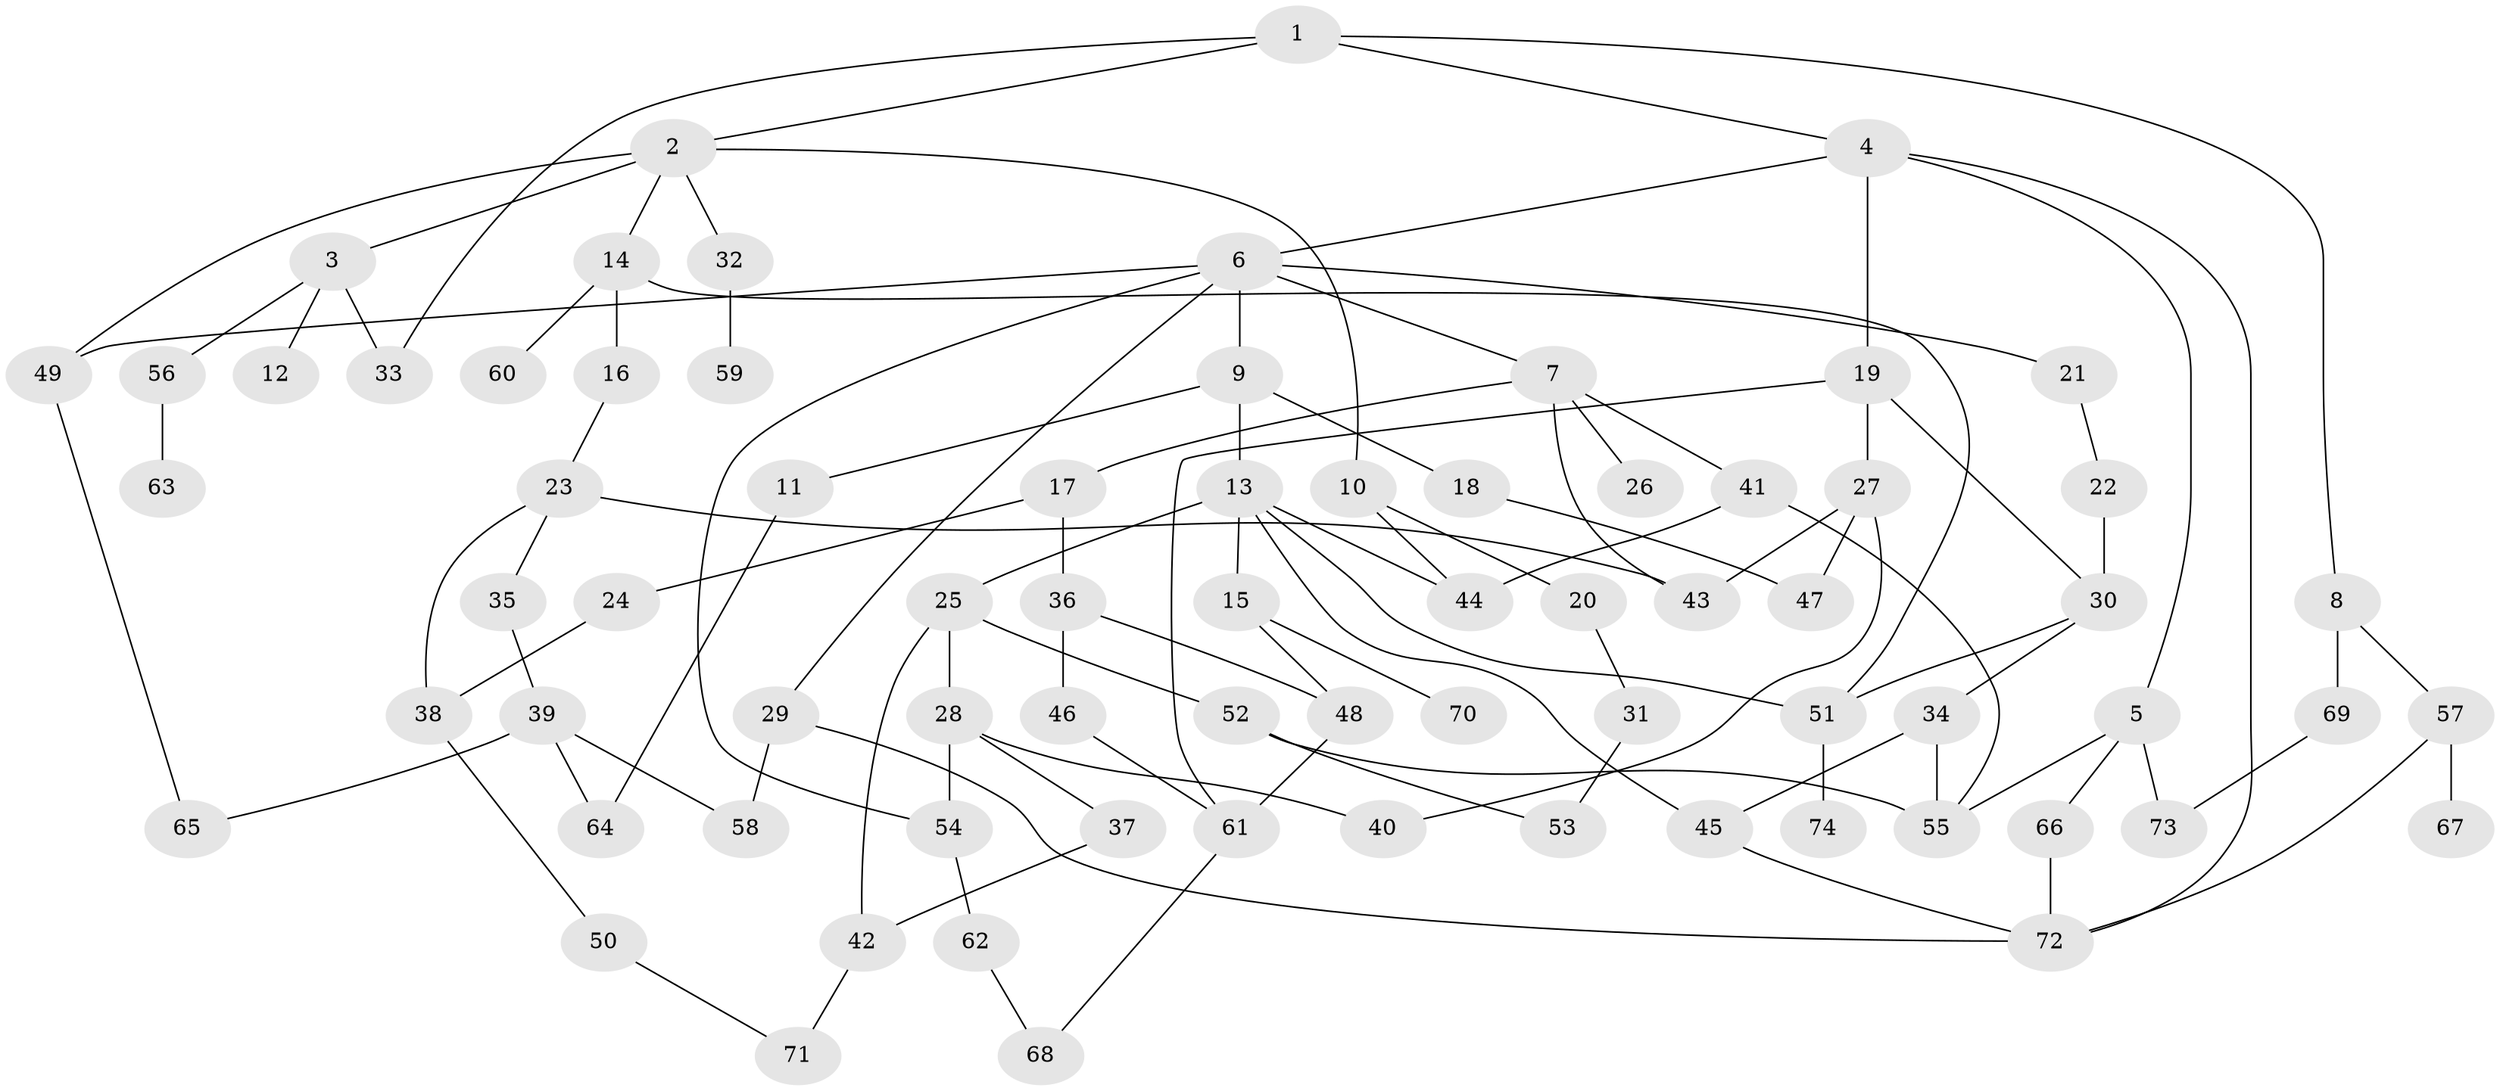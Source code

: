 // coarse degree distribution, {6: 0.1111111111111111, 3: 0.24444444444444444, 9: 0.022222222222222223, 4: 0.24444444444444444, 2: 0.2, 1: 0.15555555555555556, 7: 0.022222222222222223}
// Generated by graph-tools (version 1.1) at 2025/36/03/04/25 23:36:12]
// undirected, 74 vertices, 105 edges
graph export_dot {
  node [color=gray90,style=filled];
  1;
  2;
  3;
  4;
  5;
  6;
  7;
  8;
  9;
  10;
  11;
  12;
  13;
  14;
  15;
  16;
  17;
  18;
  19;
  20;
  21;
  22;
  23;
  24;
  25;
  26;
  27;
  28;
  29;
  30;
  31;
  32;
  33;
  34;
  35;
  36;
  37;
  38;
  39;
  40;
  41;
  42;
  43;
  44;
  45;
  46;
  47;
  48;
  49;
  50;
  51;
  52;
  53;
  54;
  55;
  56;
  57;
  58;
  59;
  60;
  61;
  62;
  63;
  64;
  65;
  66;
  67;
  68;
  69;
  70;
  71;
  72;
  73;
  74;
  1 -- 2;
  1 -- 4;
  1 -- 8;
  1 -- 33;
  2 -- 3;
  2 -- 10;
  2 -- 14;
  2 -- 32;
  2 -- 49;
  3 -- 12;
  3 -- 33;
  3 -- 56;
  4 -- 5;
  4 -- 6;
  4 -- 19;
  4 -- 72;
  5 -- 66;
  5 -- 55;
  5 -- 73;
  6 -- 7;
  6 -- 9;
  6 -- 21;
  6 -- 29;
  6 -- 54;
  6 -- 49;
  7 -- 17;
  7 -- 26;
  7 -- 41;
  7 -- 43;
  8 -- 57;
  8 -- 69;
  9 -- 11;
  9 -- 13;
  9 -- 18;
  10 -- 20;
  10 -- 44;
  11 -- 64;
  13 -- 15;
  13 -- 25;
  13 -- 44;
  13 -- 51;
  13 -- 45;
  14 -- 16;
  14 -- 51;
  14 -- 60;
  15 -- 70;
  15 -- 48;
  16 -- 23;
  17 -- 24;
  17 -- 36;
  18 -- 47;
  19 -- 27;
  19 -- 30;
  19 -- 61;
  20 -- 31;
  21 -- 22;
  22 -- 30;
  23 -- 35;
  23 -- 38;
  23 -- 43;
  24 -- 38;
  25 -- 28;
  25 -- 42;
  25 -- 52;
  27 -- 47;
  27 -- 43;
  27 -- 40;
  28 -- 37;
  28 -- 40;
  28 -- 54;
  29 -- 58;
  29 -- 72;
  30 -- 34;
  30 -- 51;
  31 -- 53;
  32 -- 59;
  34 -- 45;
  34 -- 55;
  35 -- 39;
  36 -- 46;
  36 -- 48;
  37 -- 42;
  38 -- 50;
  39 -- 58;
  39 -- 65;
  39 -- 64;
  41 -- 44;
  41 -- 55;
  42 -- 71;
  45 -- 72;
  46 -- 61;
  48 -- 61;
  49 -- 65;
  50 -- 71;
  51 -- 74;
  52 -- 55;
  52 -- 53;
  54 -- 62;
  56 -- 63;
  57 -- 67;
  57 -- 72;
  61 -- 68;
  62 -- 68;
  66 -- 72;
  69 -- 73;
}
